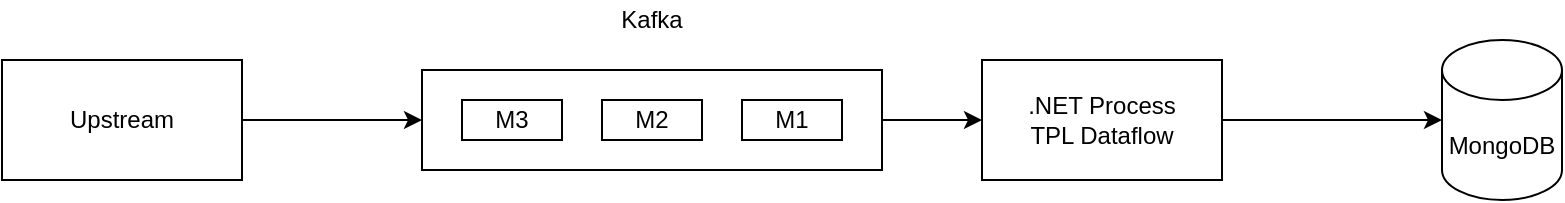 <mxfile version="14.5.6" type="device"><diagram id="FUXrJHta1f-V6e_0-ymV" name="Page-1"><mxGraphModel dx="2062" dy="1123" grid="1" gridSize="10" guides="1" tooltips="1" connect="1" arrows="1" fold="1" page="1" pageScale="1" pageWidth="827" pageHeight="1169" math="0" shadow="0"><root><mxCell id="0"/><mxCell id="1" parent="0"/><mxCell id="JDJnirSrhyND0C5F4asa-5" value="" style="rounded=0;whiteSpace=wrap;html=1;" vertex="1" parent="1"><mxGeometry x="270" y="315" width="230" height="50" as="geometry"/></mxCell><mxCell id="JDJnirSrhyND0C5F4asa-1" value="Upstream" style="rounded=0;whiteSpace=wrap;html=1;" vertex="1" parent="1"><mxGeometry x="60" y="310" width="120" height="60" as="geometry"/></mxCell><mxCell id="JDJnirSrhyND0C5F4asa-2" value="M3" style="rounded=0;whiteSpace=wrap;html=1;" vertex="1" parent="1"><mxGeometry x="290" y="330" width="50" height="20" as="geometry"/></mxCell><mxCell id="JDJnirSrhyND0C5F4asa-3" value="M2" style="rounded=0;whiteSpace=wrap;html=1;" vertex="1" parent="1"><mxGeometry x="360" y="330" width="50" height="20" as="geometry"/></mxCell><mxCell id="JDJnirSrhyND0C5F4asa-4" value="M1" style="rounded=0;whiteSpace=wrap;html=1;" vertex="1" parent="1"><mxGeometry x="430" y="330" width="50" height="20" as="geometry"/></mxCell><mxCell id="JDJnirSrhyND0C5F4asa-6" value="Kafka" style="text;html=1;strokeColor=none;fillColor=none;align=center;verticalAlign=middle;whiteSpace=wrap;rounded=0;" vertex="1" parent="1"><mxGeometry x="365" y="280" width="40" height="20" as="geometry"/></mxCell><mxCell id="JDJnirSrhyND0C5F4asa-8" value=".NET Process&lt;br&gt;TPL Dataflow" style="rounded=0;whiteSpace=wrap;html=1;" vertex="1" parent="1"><mxGeometry x="550" y="310" width="120" height="60" as="geometry"/></mxCell><mxCell id="JDJnirSrhyND0C5F4asa-10" value="MongoDB" style="shape=cylinder3;whiteSpace=wrap;html=1;boundedLbl=1;backgroundOutline=1;size=15;" vertex="1" parent="1"><mxGeometry x="780" y="300" width="60" height="80" as="geometry"/></mxCell><mxCell id="JDJnirSrhyND0C5F4asa-11" value="" style="endArrow=classic;html=1;exitX=1;exitY=0.5;exitDx=0;exitDy=0;" edge="1" parent="1" source="JDJnirSrhyND0C5F4asa-1" target="JDJnirSrhyND0C5F4asa-5"><mxGeometry width="50" height="50" relative="1" as="geometry"><mxPoint x="390" y="600" as="sourcePoint"/><mxPoint x="440" y="550" as="targetPoint"/></mxGeometry></mxCell><mxCell id="JDJnirSrhyND0C5F4asa-12" value="" style="endArrow=classic;html=1;exitX=1;exitY=0.5;exitDx=0;exitDy=0;" edge="1" parent="1" source="JDJnirSrhyND0C5F4asa-5" target="JDJnirSrhyND0C5F4asa-8"><mxGeometry width="50" height="50" relative="1" as="geometry"><mxPoint x="390" y="600" as="sourcePoint"/><mxPoint x="440" y="550" as="targetPoint"/></mxGeometry></mxCell><mxCell id="JDJnirSrhyND0C5F4asa-13" value="" style="endArrow=classic;html=1;exitX=1;exitY=0.5;exitDx=0;exitDy=0;entryX=0;entryY=0.5;entryDx=0;entryDy=0;entryPerimeter=0;" edge="1" parent="1" source="JDJnirSrhyND0C5F4asa-8" target="JDJnirSrhyND0C5F4asa-10"><mxGeometry width="50" height="50" relative="1" as="geometry"><mxPoint x="720" y="630" as="sourcePoint"/><mxPoint x="770" y="580" as="targetPoint"/></mxGeometry></mxCell></root></mxGraphModel></diagram></mxfile>